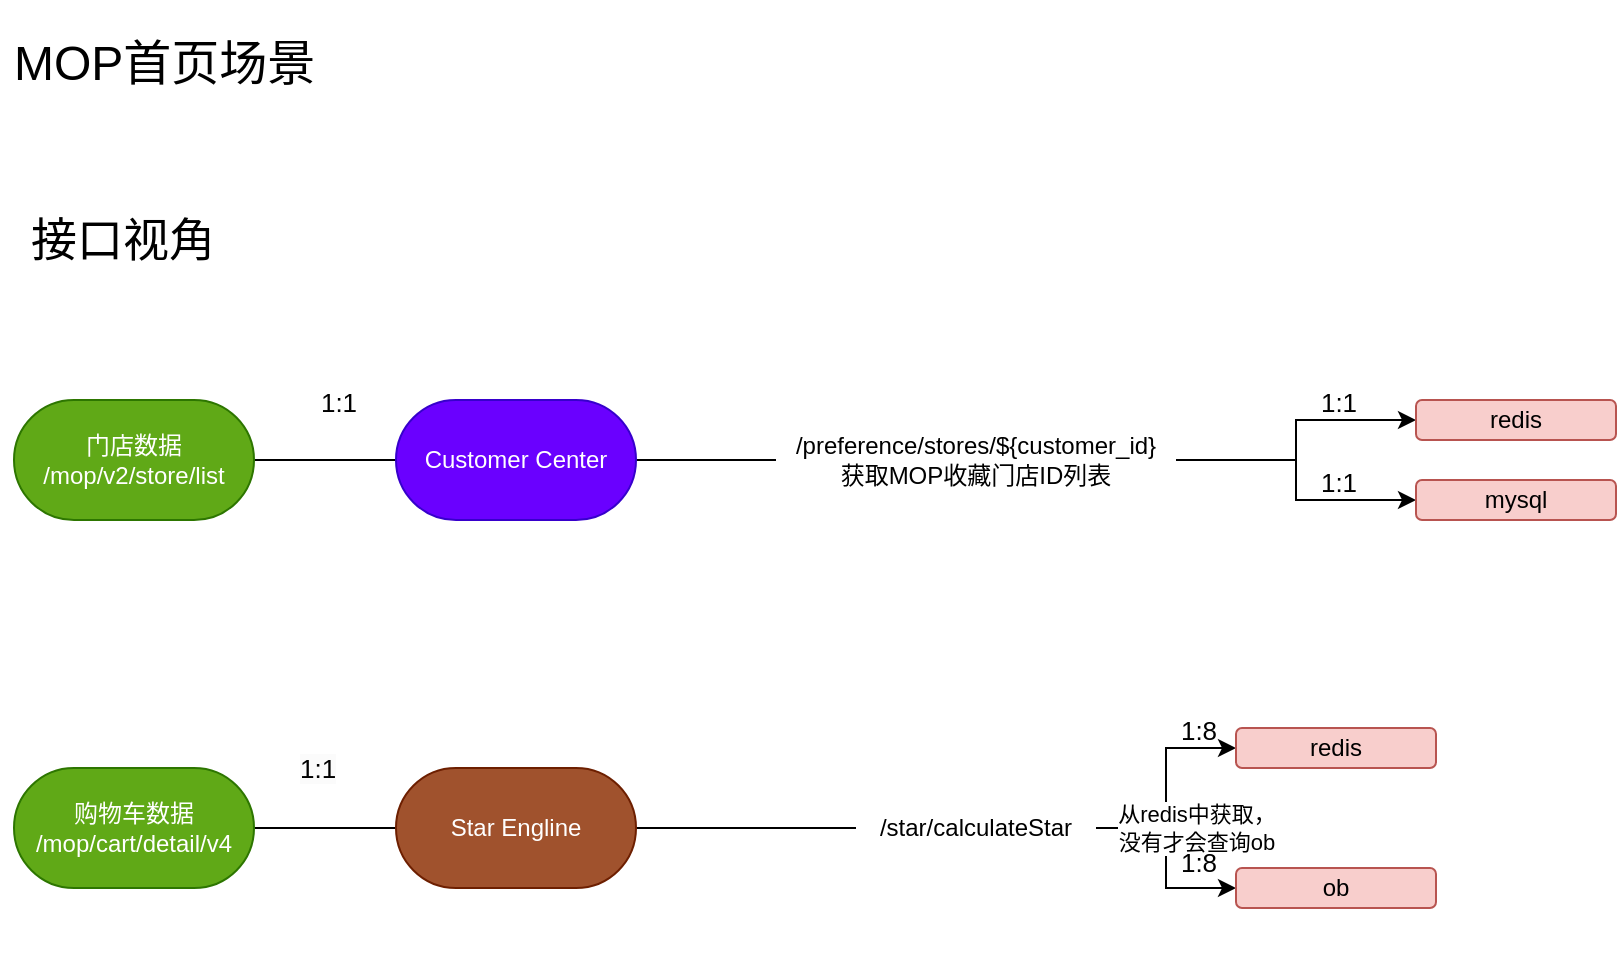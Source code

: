 <mxfile version="24.4.13" type="device">
  <diagram name="第 1 页" id="osxDOasA6XPxjHvbJgYB">
    <mxGraphModel dx="1853" dy="-502" grid="1" gridSize="10" guides="1" tooltips="1" connect="1" arrows="1" fold="1" page="1" pageScale="1" pageWidth="827" pageHeight="1169" math="0" shadow="0">
      <root>
        <mxCell id="0" />
        <mxCell id="1" parent="0" />
        <mxCell id="ZytyP-FlqjMnojuuKs2a-1" value="&lt;font style=&quot;font-size: 24px;&quot;&gt;MOP首页场景&lt;/font&gt;" style="text;strokeColor=none;fillColor=none;align=left;verticalAlign=middle;spacingLeft=4;spacingRight=4;overflow=hidden;points=[[0,0.5],[1,0.5]];portConstraint=eastwest;rotatable=0;whiteSpace=wrap;html=1;fontSize=24;" parent="1" vertex="1">
          <mxGeometry x="-767.5" y="1310" width="327.5" height="63" as="geometry" />
        </mxCell>
        <mxCell id="ZytyP-FlqjMnojuuKs2a-2" value="&lt;font style=&quot;font-size: 23px;&quot;&gt;接口视角&lt;/font&gt;" style="text;html=1;align=center;verticalAlign=middle;resizable=0;points=[];autosize=1;strokeColor=none;fillColor=none;fontSize=23;" parent="1" vertex="1">
          <mxGeometry x="-767.5" y="1410" width="120" height="40" as="geometry" />
        </mxCell>
        <mxCell id="ZytyP-FlqjMnojuuKs2a-3" value="" style="edgeStyle=entityRelationEdgeStyle;rounded=0;orthogonalLoop=1;jettySize=auto;html=1;startArrow=none;endArrow=none;segment=10;curved=1;sourcePerimeterSpacing=0;targetPerimeterSpacing=0;strokeColor=none;" parent="1" source="ZytyP-FlqjMnojuuKs2a-5" target="ZytyP-FlqjMnojuuKs2a-7" edge="1">
          <mxGeometry relative="1" as="geometry" />
        </mxCell>
        <mxCell id="ZytyP-FlqjMnojuuKs2a-4" style="edgeStyle=entityRelationEdgeStyle;rounded=0;orthogonalLoop=1;jettySize=auto;html=1;startArrow=none;endArrow=none;segment=10;curved=1;sourcePerimeterSpacing=0;targetPerimeterSpacing=0;exitX=1;exitY=0.5;exitDx=0;exitDy=0;entryX=0;entryY=0.5;entryDx=0;entryDy=0;" parent="1" source="ZytyP-FlqjMnojuuKs2a-5" target="ZytyP-FlqjMnojuuKs2a-7" edge="1">
          <mxGeometry relative="1" as="geometry" />
        </mxCell>
        <mxCell id="ZytyP-FlqjMnojuuKs2a-5" value="门店数据&lt;div&gt;/mop/v2/store/list&lt;/div&gt;" style="whiteSpace=wrap;html=1;rounded=1;arcSize=50;align=center;verticalAlign=middle;strokeWidth=1;autosize=0;spacing=4;treeFolding=1;treeMoving=1;newEdgeStyle={&quot;edgeStyle&quot;:&quot;entityRelationEdgeStyle&quot;,&quot;startArrow&quot;:&quot;none&quot;,&quot;endArrow&quot;:&quot;none&quot;,&quot;segment&quot;:10,&quot;curved&quot;:1,&quot;sourcePerimeterSpacing&quot;:0,&quot;targetPerimeterSpacing&quot;:0};strokeColor=#2D7600;fontFamily=Helvetica;fontSize=12;fontColor=#ffffff;fillColor=#60a917;" parent="1" vertex="1">
          <mxGeometry x="-761" y="1510" width="120" height="60" as="geometry" />
        </mxCell>
        <mxCell id="ZytyP-FlqjMnojuuKs2a-6" value="" style="edgeStyle=entityRelationEdgeStyle;rounded=0;orthogonalLoop=1;jettySize=auto;html=1;startArrow=none;endArrow=none;segment=10;curved=1;sourcePerimeterSpacing=0;targetPerimeterSpacing=0;" parent="1" source="ZytyP-FlqjMnojuuKs2a-7" target="ZytyP-FlqjMnojuuKs2a-10" edge="1">
          <mxGeometry relative="1" as="geometry" />
        </mxCell>
        <mxCell id="ZytyP-FlqjMnojuuKs2a-7" value="Customer Center" style="whiteSpace=wrap;html=1;rounded=1;arcSize=50;align=center;verticalAlign=middle;strokeWidth=1;autosize=0;spacing=4;treeFolding=1;treeMoving=1;newEdgeStyle={&quot;edgeStyle&quot;:&quot;entityRelationEdgeStyle&quot;,&quot;startArrow&quot;:&quot;none&quot;,&quot;endArrow&quot;:&quot;none&quot;,&quot;segment&quot;:10,&quot;curved&quot;:1,&quot;sourcePerimeterSpacing&quot;:0,&quot;targetPerimeterSpacing&quot;:0};strokeColor=#3700CC;fontFamily=Helvetica;fontSize=12;fontColor=#ffffff;fillColor=#6a00ff;" parent="1" vertex="1">
          <mxGeometry x="-570" y="1510" width="120" height="60" as="geometry" />
        </mxCell>
        <mxCell id="ZytyP-FlqjMnojuuKs2a-8" value="" style="edgeStyle=orthogonalEdgeStyle;rounded=0;orthogonalLoop=1;jettySize=auto;html=1;" parent="1" source="ZytyP-FlqjMnojuuKs2a-10" target="ZytyP-FlqjMnojuuKs2a-11" edge="1">
          <mxGeometry relative="1" as="geometry" />
        </mxCell>
        <mxCell id="ZytyP-FlqjMnojuuKs2a-9" style="edgeStyle=orthogonalEdgeStyle;rounded=0;orthogonalLoop=1;jettySize=auto;html=1;exitX=1;exitY=0.5;exitDx=0;exitDy=0;entryX=0;entryY=0.5;entryDx=0;entryDy=0;" parent="1" source="ZytyP-FlqjMnojuuKs2a-10" target="ZytyP-FlqjMnojuuKs2a-12" edge="1">
          <mxGeometry relative="1" as="geometry" />
        </mxCell>
        <mxCell id="ZytyP-FlqjMnojuuKs2a-10" value="&lt;div&gt;/preference/stores/${customer_id}&lt;br&gt;获取MOP收藏⻔店ID列表&lt;br&gt;&lt;/div&gt;" style="text;html=1;align=center;verticalAlign=middle;whiteSpace=wrap;rounded=0;fontFamily=Helvetica;fontSize=12;fontColor=default;autosize=1;" parent="1" vertex="1">
          <mxGeometry x="-380" y="1520" width="200" height="40" as="geometry" />
        </mxCell>
        <mxCell id="ZytyP-FlqjMnojuuKs2a-11" value="redis" style="rounded=1;whiteSpace=wrap;html=1;fillColor=#f8cecc;strokeColor=#b85450;" parent="1" vertex="1">
          <mxGeometry x="-60" y="1510" width="100" height="20" as="geometry" />
        </mxCell>
        <mxCell id="ZytyP-FlqjMnojuuKs2a-12" value="mysql" style="rounded=1;whiteSpace=wrap;html=1;fillColor=#f8cecc;strokeColor=#b85450;" parent="1" vertex="1">
          <mxGeometry x="-60" y="1550" width="100" height="20" as="geometry" />
        </mxCell>
        <mxCell id="ZytyP-FlqjMnojuuKs2a-13" value="&lt;font color=&quot;#000000&quot; style=&quot;font-size: 13px;&quot;&gt;1:1&lt;/font&gt;" style="edgeLabel;html=1;align=center;verticalAlign=middle;resizable=0;points=[];rounded=1;strokeColor=#005700;fontFamily=Helvetica;fontSize=13;fontColor=#ffffff;fillColor=#008a00;labelBackgroundColor=none;" parent="1" vertex="1" connectable="0">
          <mxGeometry x="-690.004" y="1560.0" as="geometry">
            <mxPoint x="91" y="-49" as="offset" />
          </mxGeometry>
        </mxCell>
        <mxCell id="ZytyP-FlqjMnojuuKs2a-14" value="&lt;font color=&quot;#000000&quot; style=&quot;font-size: 13px;&quot;&gt;1:1&lt;/font&gt;" style="edgeLabel;html=1;align=center;verticalAlign=middle;resizable=0;points=[];rounded=1;strokeColor=#005700;fontFamily=Helvetica;fontSize=13;fontColor=#ffffff;fillColor=#008a00;labelBackgroundColor=none;" parent="1" vertex="1" connectable="0">
          <mxGeometry x="-190.004" y="1560.0" as="geometry">
            <mxPoint x="91" y="-49" as="offset" />
          </mxGeometry>
        </mxCell>
        <mxCell id="ZytyP-FlqjMnojuuKs2a-15" value="&lt;font color=&quot;#000000&quot; style=&quot;font-size: 13px;&quot;&gt;1:1&lt;/font&gt;" style="edgeLabel;html=1;align=center;verticalAlign=middle;resizable=0;points=[];rounded=1;strokeColor=#005700;fontFamily=Helvetica;fontSize=13;fontColor=#ffffff;fillColor=#008a00;labelBackgroundColor=none;" parent="1" vertex="1" connectable="0">
          <mxGeometry x="-190.004" y="1600.0" as="geometry">
            <mxPoint x="91" y="-49" as="offset" />
          </mxGeometry>
        </mxCell>
        <mxCell id="3vlOogcMV9gF5qIw3cBP-3" value="" style="edgeStyle=entityRelationEdgeStyle;rounded=0;orthogonalLoop=1;jettySize=auto;html=1;startArrow=none;endArrow=none;segment=10;curved=1;sourcePerimeterSpacing=0;targetPerimeterSpacing=0;" edge="1" parent="1" source="3vlOogcMV9gF5qIw3cBP-1" target="3vlOogcMV9gF5qIw3cBP-2">
          <mxGeometry relative="1" as="geometry" />
        </mxCell>
        <mxCell id="3vlOogcMV9gF5qIw3cBP-1" value="&lt;div&gt;购物车数据&lt;/div&gt;&lt;div&gt;/mop/cart/detail/v4&lt;br&gt;&lt;/div&gt;" style="whiteSpace=wrap;html=1;rounded=1;arcSize=50;align=center;verticalAlign=middle;strokeWidth=1;autosize=0;spacing=4;treeFolding=1;treeMoving=1;newEdgeStyle={&quot;edgeStyle&quot;:&quot;entityRelationEdgeStyle&quot;,&quot;startArrow&quot;:&quot;none&quot;,&quot;endArrow&quot;:&quot;none&quot;,&quot;segment&quot;:10,&quot;curved&quot;:1,&quot;sourcePerimeterSpacing&quot;:0,&quot;targetPerimeterSpacing&quot;:0};strokeColor=#2D7600;fontFamily=Helvetica;fontSize=12;fontColor=#ffffff;fillColor=#60a917;" vertex="1" parent="1">
          <mxGeometry x="-761" y="1694" width="120" height="60" as="geometry" />
        </mxCell>
        <mxCell id="3vlOogcMV9gF5qIw3cBP-5" value="" style="edgeStyle=entityRelationEdgeStyle;rounded=0;orthogonalLoop=1;jettySize=auto;html=1;startArrow=none;endArrow=none;segment=10;curved=1;sourcePerimeterSpacing=0;targetPerimeterSpacing=0;" edge="1" parent="1" source="3vlOogcMV9gF5qIw3cBP-2" target="3vlOogcMV9gF5qIw3cBP-4">
          <mxGeometry relative="1" as="geometry" />
        </mxCell>
        <mxCell id="3vlOogcMV9gF5qIw3cBP-2" value="Star Engline" style="whiteSpace=wrap;html=1;rounded=1;arcSize=50;align=center;verticalAlign=middle;strokeWidth=1;autosize=0;spacing=4;treeFolding=1;treeMoving=1;newEdgeStyle={&quot;edgeStyle&quot;:&quot;entityRelationEdgeStyle&quot;,&quot;startArrow&quot;:&quot;none&quot;,&quot;endArrow&quot;:&quot;none&quot;,&quot;segment&quot;:10,&quot;curved&quot;:1,&quot;sourcePerimeterSpacing&quot;:0,&quot;targetPerimeterSpacing&quot;:0};strokeColor=#6D1F00;fontFamily=Helvetica;fontSize=12;fontColor=#ffffff;fillColor=#a0522d;" vertex="1" parent="1">
          <mxGeometry x="-570" y="1694" width="120" height="60" as="geometry" />
        </mxCell>
        <mxCell id="3vlOogcMV9gF5qIw3cBP-10" style="edgeStyle=orthogonalEdgeStyle;rounded=0;orthogonalLoop=1;jettySize=auto;html=1;exitX=1;exitY=0.5;exitDx=0;exitDy=0;entryX=0;entryY=0.5;entryDx=0;entryDy=0;" edge="1" parent="1" source="3vlOogcMV9gF5qIw3cBP-4" target="3vlOogcMV9gF5qIw3cBP-7">
          <mxGeometry relative="1" as="geometry" />
        </mxCell>
        <mxCell id="3vlOogcMV9gF5qIw3cBP-11" style="edgeStyle=orthogonalEdgeStyle;rounded=0;orthogonalLoop=1;jettySize=auto;html=1;exitX=1;exitY=0.5;exitDx=0;exitDy=0;entryX=0;entryY=0.5;entryDx=0;entryDy=0;" edge="1" parent="1" source="3vlOogcMV9gF5qIw3cBP-4" target="3vlOogcMV9gF5qIw3cBP-8">
          <mxGeometry relative="1" as="geometry" />
        </mxCell>
        <mxCell id="3vlOogcMV9gF5qIw3cBP-14" value="从redis中获取，&lt;br&gt;没有才会查询ob" style="edgeLabel;html=1;align=center;verticalAlign=middle;resizable=0;points=[];" vertex="1" connectable="0" parent="3vlOogcMV9gF5qIw3cBP-11">
          <mxGeometry x="-0.44" y="-3" relative="1" as="geometry">
            <mxPoint x="22" y="-3" as="offset" />
          </mxGeometry>
        </mxCell>
        <mxCell id="3vlOogcMV9gF5qIw3cBP-4" value="&lt;div&gt;/star/calculateStar&lt;br&gt;&lt;/div&gt;" style="text;html=1;align=center;verticalAlign=middle;whiteSpace=wrap;rounded=0;fontFamily=Helvetica;fontSize=12;fontColor=default;autosize=1;" vertex="1" parent="1">
          <mxGeometry x="-340" y="1709" width="120" height="30" as="geometry" />
        </mxCell>
        <mxCell id="3vlOogcMV9gF5qIw3cBP-6" value="&lt;span style=&quot;color: rgb(0, 0, 0); font-family: Helvetica; font-size: 13px; font-style: normal; font-variant-ligatures: normal; font-variant-caps: normal; font-weight: 400; letter-spacing: normal; orphans: 2; text-align: center; text-indent: 0px; text-transform: none; widows: 2; word-spacing: 0px; -webkit-text-stroke-width: 0px; white-space: nowrap; background-color: rgb(251, 251, 251); text-decoration-thickness: initial; text-decoration-style: initial; text-decoration-color: initial; display: inline !important; float: none;&quot;&gt;1:1&lt;/span&gt;" style="text;whiteSpace=wrap;html=1;" vertex="1" parent="1">
          <mxGeometry x="-620" y="1680" width="50" height="40" as="geometry" />
        </mxCell>
        <mxCell id="3vlOogcMV9gF5qIw3cBP-7" value="redis" style="rounded=1;whiteSpace=wrap;html=1;fillColor=#f8cecc;strokeColor=#b85450;" vertex="1" parent="1">
          <mxGeometry x="-150" y="1674" width="100" height="20" as="geometry" />
        </mxCell>
        <mxCell id="3vlOogcMV9gF5qIw3cBP-8" value="ob" style="rounded=1;whiteSpace=wrap;html=1;fillColor=#f8cecc;strokeColor=#b85450;" vertex="1" parent="1">
          <mxGeometry x="-150" y="1744" width="100" height="20" as="geometry" />
        </mxCell>
        <mxCell id="3vlOogcMV9gF5qIw3cBP-12" value="&lt;font color=&quot;#000000&quot; style=&quot;font-size: 13px;&quot;&gt;1:8&lt;/font&gt;" style="edgeLabel;html=1;align=center;verticalAlign=middle;resizable=0;points=[];rounded=1;strokeColor=#005700;fontFamily=Helvetica;fontSize=13;fontColor=#ffffff;fillColor=#008a00;labelBackgroundColor=none;" vertex="1" connectable="0" parent="1">
          <mxGeometry x="-260.004" y="1724.0" as="geometry">
            <mxPoint x="91" y="-49" as="offset" />
          </mxGeometry>
        </mxCell>
        <mxCell id="3vlOogcMV9gF5qIw3cBP-13" value="&lt;font color=&quot;#000000&quot; style=&quot;font-size: 13px;&quot;&gt;1:8&lt;/font&gt;" style="edgeLabel;html=1;align=center;verticalAlign=middle;resizable=0;points=[];rounded=1;strokeColor=#005700;fontFamily=Helvetica;fontSize=13;fontColor=#ffffff;fillColor=#008a00;labelBackgroundColor=none;" vertex="1" connectable="0" parent="1">
          <mxGeometry x="-260.004" y="1790.0" as="geometry">
            <mxPoint x="91" y="-49" as="offset" />
          </mxGeometry>
        </mxCell>
      </root>
    </mxGraphModel>
  </diagram>
</mxfile>
